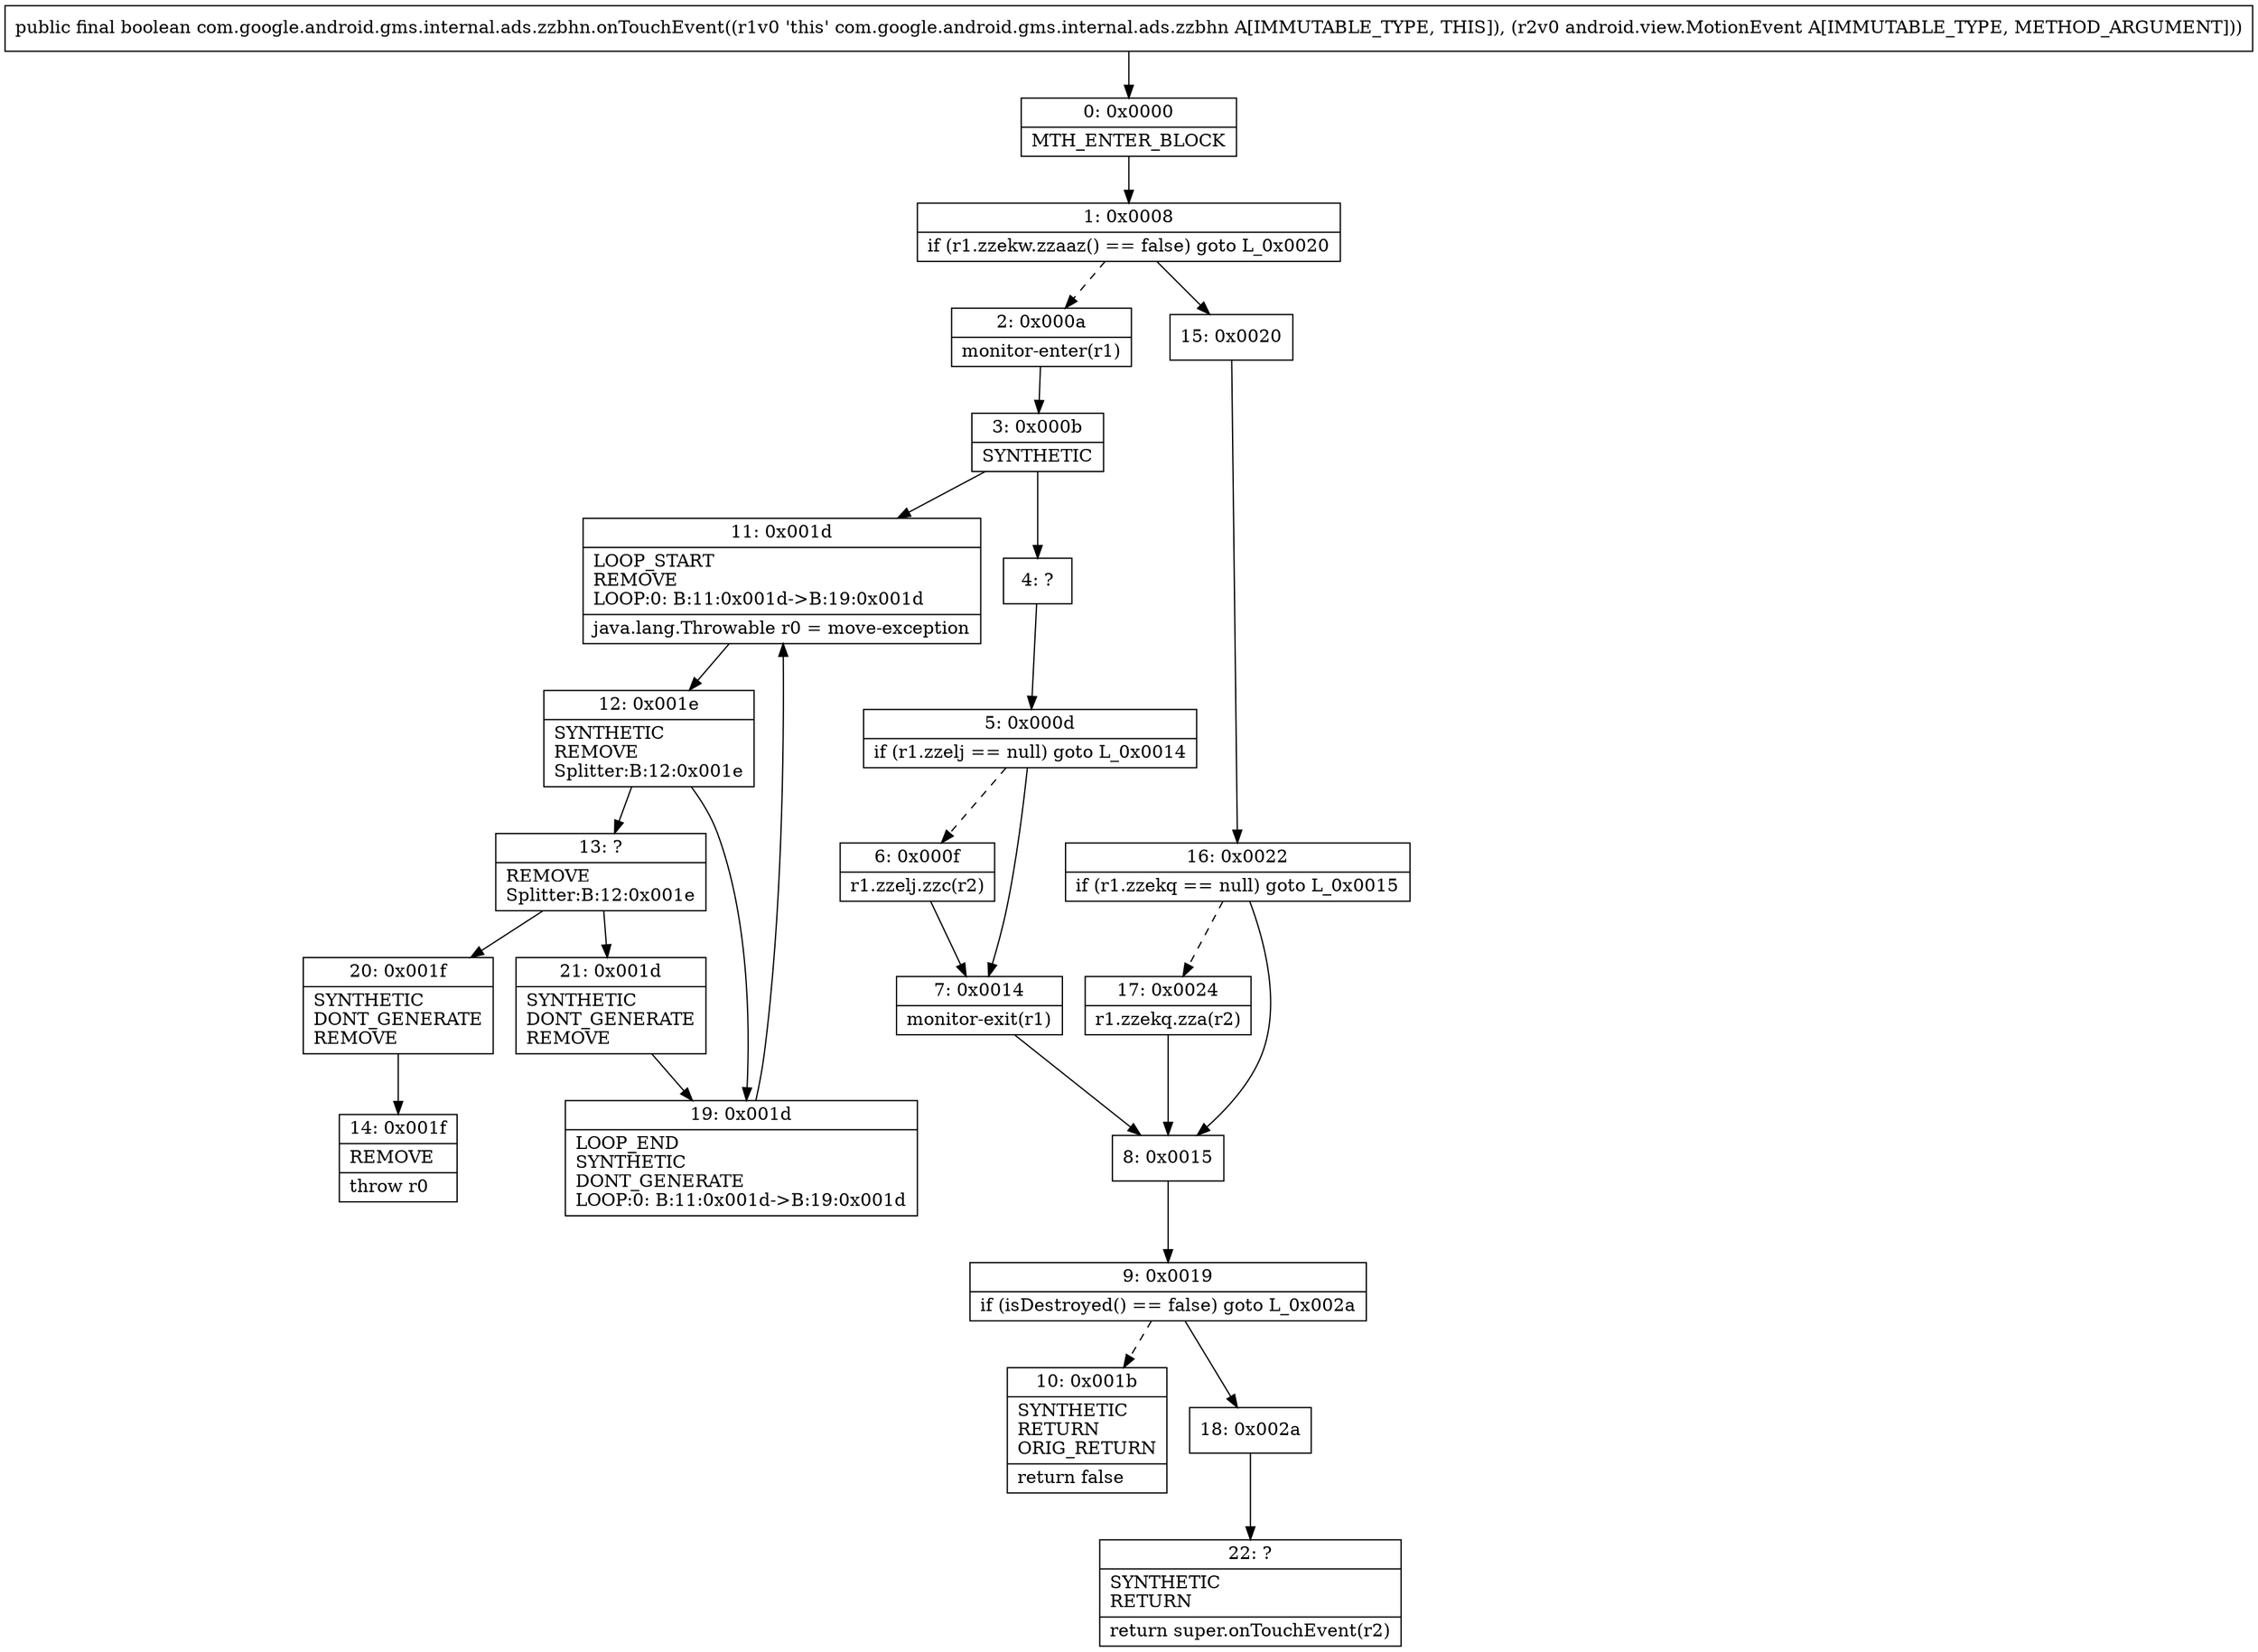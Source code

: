 digraph "CFG forcom.google.android.gms.internal.ads.zzbhn.onTouchEvent(Landroid\/view\/MotionEvent;)Z" {
Node_0 [shape=record,label="{0\:\ 0x0000|MTH_ENTER_BLOCK\l}"];
Node_1 [shape=record,label="{1\:\ 0x0008|if (r1.zzekw.zzaaz() == false) goto L_0x0020\l}"];
Node_2 [shape=record,label="{2\:\ 0x000a|monitor\-enter(r1)\l}"];
Node_3 [shape=record,label="{3\:\ 0x000b|SYNTHETIC\l}"];
Node_4 [shape=record,label="{4\:\ ?}"];
Node_5 [shape=record,label="{5\:\ 0x000d|if (r1.zzelj == null) goto L_0x0014\l}"];
Node_6 [shape=record,label="{6\:\ 0x000f|r1.zzelj.zzc(r2)\l}"];
Node_7 [shape=record,label="{7\:\ 0x0014|monitor\-exit(r1)\l}"];
Node_8 [shape=record,label="{8\:\ 0x0015}"];
Node_9 [shape=record,label="{9\:\ 0x0019|if (isDestroyed() == false) goto L_0x002a\l}"];
Node_10 [shape=record,label="{10\:\ 0x001b|SYNTHETIC\lRETURN\lORIG_RETURN\l|return false\l}"];
Node_11 [shape=record,label="{11\:\ 0x001d|LOOP_START\lREMOVE\lLOOP:0: B:11:0x001d\-\>B:19:0x001d\l|java.lang.Throwable r0 = move\-exception\l}"];
Node_12 [shape=record,label="{12\:\ 0x001e|SYNTHETIC\lREMOVE\lSplitter:B:12:0x001e\l}"];
Node_13 [shape=record,label="{13\:\ ?|REMOVE\lSplitter:B:12:0x001e\l}"];
Node_14 [shape=record,label="{14\:\ 0x001f|REMOVE\l|throw r0\l}"];
Node_15 [shape=record,label="{15\:\ 0x0020}"];
Node_16 [shape=record,label="{16\:\ 0x0022|if (r1.zzekq == null) goto L_0x0015\l}"];
Node_17 [shape=record,label="{17\:\ 0x0024|r1.zzekq.zza(r2)\l}"];
Node_18 [shape=record,label="{18\:\ 0x002a}"];
Node_19 [shape=record,label="{19\:\ 0x001d|LOOP_END\lSYNTHETIC\lDONT_GENERATE\lLOOP:0: B:11:0x001d\-\>B:19:0x001d\l}"];
Node_20 [shape=record,label="{20\:\ 0x001f|SYNTHETIC\lDONT_GENERATE\lREMOVE\l}"];
Node_21 [shape=record,label="{21\:\ 0x001d|SYNTHETIC\lDONT_GENERATE\lREMOVE\l}"];
Node_22 [shape=record,label="{22\:\ ?|SYNTHETIC\lRETURN\l|return super.onTouchEvent(r2)\l}"];
MethodNode[shape=record,label="{public final boolean com.google.android.gms.internal.ads.zzbhn.onTouchEvent((r1v0 'this' com.google.android.gms.internal.ads.zzbhn A[IMMUTABLE_TYPE, THIS]), (r2v0 android.view.MotionEvent A[IMMUTABLE_TYPE, METHOD_ARGUMENT])) }"];
MethodNode -> Node_0;
Node_0 -> Node_1;
Node_1 -> Node_2[style=dashed];
Node_1 -> Node_15;
Node_2 -> Node_3;
Node_3 -> Node_4;
Node_3 -> Node_11;
Node_4 -> Node_5;
Node_5 -> Node_6[style=dashed];
Node_5 -> Node_7;
Node_6 -> Node_7;
Node_7 -> Node_8;
Node_8 -> Node_9;
Node_9 -> Node_10[style=dashed];
Node_9 -> Node_18;
Node_11 -> Node_12;
Node_12 -> Node_13;
Node_12 -> Node_19;
Node_13 -> Node_20;
Node_13 -> Node_21;
Node_15 -> Node_16;
Node_16 -> Node_8;
Node_16 -> Node_17[style=dashed];
Node_17 -> Node_8;
Node_18 -> Node_22;
Node_19 -> Node_11;
Node_20 -> Node_14;
Node_21 -> Node_19;
}

